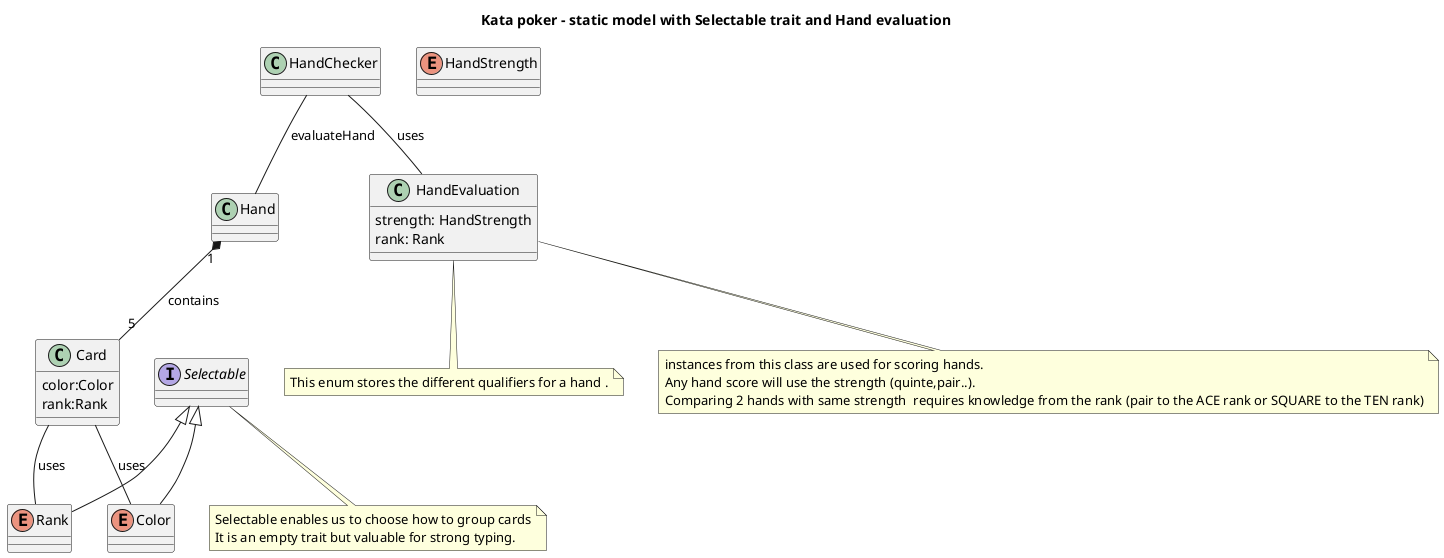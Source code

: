 @startuml
title "Kata poker - static model with Selectable trait and Hand evaluation"
class Card{
  color:Color
  rank:Rank
}
enum Rank
enum Color
enum HandStrength
class Hand
class HandChecker
class HandEvaluation{
  strength: HandStrength
  rank: Rank
}
note bottom of HandEvaluation
  instances from this class are used for scoring hands.
  Any hand score will use the strength (quinte,pair..).
  Comparing 2 hands with same strength  requires knowledge from the rank (pair to the ACE rank or SQUARE to the TEN rank)
end note

interface Selectable

note bottom of Selectable
  Selectable enables us to choose how to group cards
  It is an empty trait but valuable for strong typing.
end note

note bottom of HandEvaluation
   This enum stores the different qualifiers for a hand .
end note

Selectable <|-- Rank
Selectable <|-- Color
HandChecker -- Hand :evaluateHand
Card -- Rank :uses
Card -- Color :uses
HandChecker -- HandEvaluation :uses
Hand  "1" *-- "5" Card : contains


@enduml